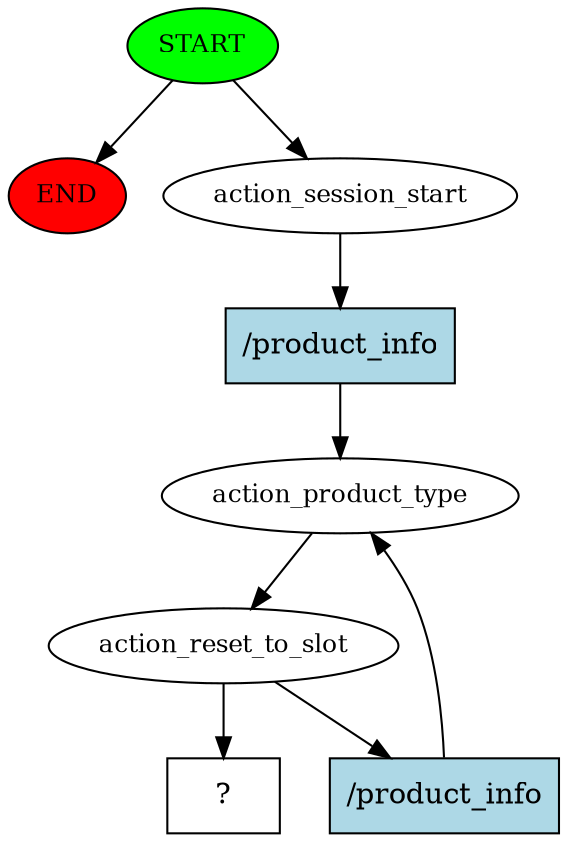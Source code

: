 digraph  {
0 [class="start active", fillcolor=green, fontsize=12, label=START, style=filled];
"-1" [class=end, fillcolor=red, fontsize=12, label=END, style=filled];
1 [class=active, fontsize=12, label=action_session_start];
2 [class=active, fontsize=12, label=action_product_type];
3 [class=active, fontsize=12, label=action_reset_to_slot];
12 [class="intent dashed active", label="  ?  ", shape=rect];
13 [class="intent active", fillcolor=lightblue, label="/product_info", shape=rect, style=filled];
14 [class="intent active", fillcolor=lightblue, label="/product_info", shape=rect, style=filled];
0 -> "-1"  [class="", key=NONE, label=""];
0 -> 1  [class=active, key=NONE, label=""];
1 -> 13  [class=active, key=0];
2 -> 3  [class=active, key=NONE, label=""];
3 -> 12  [class=active, key=NONE, label=""];
3 -> 14  [class=active, key=0];
13 -> 2  [class=active, key=0];
14 -> 2  [class=active, key=0];
}
